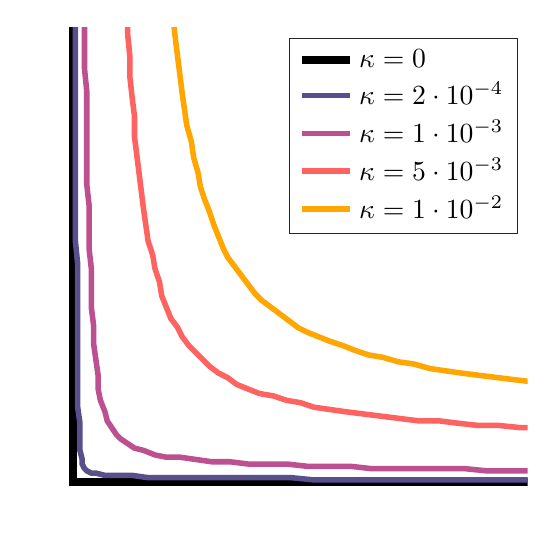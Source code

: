 % This file was created by matlab2tikz.
%
%The latest updates can be retrieved from
%  http://www.mathworks.com/matlabcentral/fileexchange/22022-matlab2tikz-matlab2tikz
%where you can also make suggestions and rate matlab2tikz.
%
% \definecolor{mycolor1}{rgb}{0.85,0.325,0.098}%
% \definecolor{mycolor2}{rgb}{0.929,0.694,0.125}%
% \definecolor{mycolor3}{rgb}{0.494,0.184,0.556}%
% \definecolor{mycolor4}{rgb}{0.466,0.674,0.188}%
\definecolor{mycolor1}{HTML}{58508d}%
\definecolor{mycolor2}{HTML}{bc5090}%
\definecolor{mycolor3}{HTML}{ff6361}%
\definecolor{mycolor4}{HTML}{ffa600}%
%
\begin{tikzpicture}

\begin{axis}[%
width=2.5in,
height=2.5in,
at={(1.648in,0.642in)},
scale only axis,
xmin=-0.52,
xmax=-0.3,
xtick={\empty},
ymin=-0.52,
ymax=-0.3,
ytick={\empty},
axis line style={draw=none},
ticks=none,
axis x line*=bottom,
axis y line*=left,
legend style={legend cell align=left, align=left, draw=white!15!black}
]
\addplot [color=black, line width=3.0pt]
  table[row sep=crcr]{%
-0.5	0\\
-0.5	-0.5\\
0	-0.5\\
};
\addlegendentry{$\kappa=0$}

\addplot [color=mycolor1, line width=2.0pt]
  table[row sep=crcr]{%
-0.499	9.163e-17\\
-0.499	-0.012\\
-0.499	-0.024\\
-0.499	-0.036\\
-0.499	-0.047\\
-0.499	-0.059\\
-0.499	-0.071\\
-0.499	-0.083\\
-0.499	-0.095\\
-0.499	-0.107\\
-0.499	-0.118\\
-0.499	-0.13\\
-0.499	-0.142\\
-0.499	-0.153\\
-0.499	-0.165\\
-0.499	-0.176\\
-0.499	-0.188\\
-0.499	-0.199\\
-0.499	-0.211\\
-0.499	-0.222\\
-0.499	-0.234\\
-0.499	-0.245\\
-0.499	-0.256\\
-0.499	-0.267\\
-0.499	-0.278\\
-0.499	-0.289\\
-0.499	-0.3\\
-0.499	-0.311\\
-0.499	-0.321\\
-0.499	-0.332\\
-0.499	-0.343\\
-0.499	-0.353\\
-0.499	-0.363\\
-0.499	-0.374\\
-0.499	-0.384\\
-0.499	-0.394\\
-0.498	-0.404\\
-0.498	-0.413\\
-0.498	-0.423\\
-0.498	-0.432\\
-0.498	-0.441\\
-0.498	-0.45\\
-0.498	-0.459\\
-0.498	-0.467\\
-0.497	-0.474\\
-0.497	-0.481\\
-0.497	-0.486\\
-0.496	-0.49\\
-0.496	-0.492\\
-0.495	-0.494\\
-0.494	-0.495\\
-0.492	-0.496\\
-0.49	-0.496\\
-0.486	-0.497\\
-0.481	-0.497\\
-0.474	-0.497\\
-0.467	-0.498\\
-0.459	-0.498\\
-0.45	-0.498\\
-0.441	-0.498\\
-0.432	-0.498\\
-0.423	-0.498\\
-0.413	-0.498\\
-0.404	-0.498\\
-0.394	-0.499\\
-0.384	-0.499\\
-0.374	-0.499\\
-0.363	-0.499\\
-0.353	-0.499\\
-0.343	-0.499\\
-0.332	-0.499\\
-0.321	-0.499\\
-0.311	-0.499\\
-0.3	-0.499\\
-0.289	-0.499\\
-0.278	-0.499\\
-0.267	-0.499\\
-0.256	-0.499\\
-0.245	-0.499\\
-0.234	-0.499\\
-0.222	-0.499\\
-0.211	-0.499\\
-0.199	-0.499\\
-0.188	-0.499\\
-0.176	-0.499\\
-0.165	-0.499\\
-0.153	-0.499\\
-0.142	-0.499\\
-0.13	-0.499\\
-0.118	-0.499\\
-0.107	-0.499\\
-0.095	-0.499\\
-0.083	-0.499\\
-0.071	-0.499\\
-0.059	-0.499\\
-0.047	-0.499\\
-0.036	-0.499\\
-0.024	-0.499\\
-0.012	-0.499\\
-1.376e-16	-0.499\\
};
\addlegendentry{$\kappa=2\cdot 10^{-4}$}

\addplot [color=mycolor2, line width=2.0pt]
  table[row sep=crcr]{%
-0.496	9.098e-17\\
-0.496	-0.012\\
-0.496	-0.024\\
-0.496	-0.035\\
-0.496	-0.047\\
-0.496	-0.059\\
-0.496	-0.071\\
-0.496	-0.082\\
-0.496	-0.094\\
-0.496	-0.106\\
-0.496	-0.118\\
-0.496	-0.129\\
-0.496	-0.141\\
-0.496	-0.152\\
-0.496	-0.164\\
-0.496	-0.175\\
-0.496	-0.187\\
-0.496	-0.198\\
-0.496	-0.209\\
-0.495	-0.221\\
-0.495	-0.232\\
-0.495	-0.243\\
-0.495	-0.254\\
-0.495	-0.265\\
-0.495	-0.276\\
-0.495	-0.286\\
-0.495	-0.297\\
-0.495	-0.308\\
-0.495	-0.318\\
-0.494	-0.328\\
-0.494	-0.339\\
-0.494	-0.349\\
-0.494	-0.359\\
-0.494	-0.369\\
-0.493	-0.378\\
-0.493	-0.388\\
-0.493	-0.397\\
-0.492	-0.406\\
-0.492	-0.415\\
-0.492	-0.423\\
-0.491	-0.431\\
-0.491	-0.439\\
-0.49	-0.446\\
-0.489	-0.453\\
-0.489	-0.459\\
-0.488	-0.464\\
-0.486	-0.469\\
-0.485	-0.473\\
-0.483	-0.476\\
-0.481	-0.479\\
-0.479	-0.481\\
-0.476	-0.483\\
-0.473	-0.485\\
-0.469	-0.486\\
-0.464	-0.488\\
-0.459	-0.489\\
-0.453	-0.489\\
-0.446	-0.49\\
-0.439	-0.491\\
-0.431	-0.491\\
-0.423	-0.492\\
-0.415	-0.492\\
-0.406	-0.492\\
-0.397	-0.493\\
-0.388	-0.493\\
-0.378	-0.493\\
-0.369	-0.494\\
-0.359	-0.494\\
-0.349	-0.494\\
-0.339	-0.494\\
-0.328	-0.494\\
-0.318	-0.495\\
-0.308	-0.495\\
-0.297	-0.495\\
-0.286	-0.495\\
-0.276	-0.495\\
-0.265	-0.495\\
-0.254	-0.495\\
-0.243	-0.495\\
-0.232	-0.495\\
-0.221	-0.495\\
-0.209	-0.496\\
-0.198	-0.496\\
-0.187	-0.496\\
-0.175	-0.496\\
-0.164	-0.496\\
-0.152	-0.496\\
-0.141	-0.496\\
-0.129	-0.496\\
-0.118	-0.496\\
-0.106	-0.496\\
-0.094	-0.496\\
-0.082	-0.496\\
-0.071	-0.496\\
-0.059	-0.496\\
-0.047	-0.496\\
-0.035	-0.496\\
-0.024	-0.496\\
-0.012	-0.496\\
-1.369e-16	-0.496\\
};
\addlegendentry{$\kappa=1\cdot 10^{-3}$}

\addplot [color=mycolor3, line width=2.0pt]
  table[row sep=crcr]{%
-0.482	8.838e-17\\
-0.482	-0.011\\
-0.482	-0.023\\
-0.482	-0.034\\
-0.482	-0.046\\
-0.482	-0.057\\
-0.481	-0.068\\
-0.481	-0.08\\
-0.481	-0.091\\
-0.481	-0.102\\
-0.481	-0.114\\
-0.481	-0.125\\
-0.481	-0.136\\
-0.481	-0.147\\
-0.48	-0.158\\
-0.48	-0.169\\
-0.48	-0.18\\
-0.48	-0.191\\
-0.48	-0.202\\
-0.479	-0.212\\
-0.479	-0.223\\
-0.479	-0.233\\
-0.478	-0.244\\
-0.478	-0.254\\
-0.478	-0.264\\
-0.477	-0.274\\
-0.477	-0.284\\
-0.476	-0.294\\
-0.476	-0.303\\
-0.475	-0.313\\
-0.475	-0.322\\
-0.474	-0.331\\
-0.473	-0.339\\
-0.473	-0.348\\
-0.472	-0.356\\
-0.471	-0.364\\
-0.47	-0.372\\
-0.469	-0.38\\
-0.468	-0.387\\
-0.467	-0.394\\
-0.465	-0.4\\
-0.464	-0.406\\
-0.462	-0.412\\
-0.461	-0.418\\
-0.459	-0.423\\
-0.457	-0.428\\
-0.454	-0.432\\
-0.452	-0.436\\
-0.449	-0.44\\
-0.446	-0.443\\
-0.443	-0.446\\
-0.44	-0.449\\
-0.436	-0.452\\
-0.432	-0.454\\
-0.428	-0.457\\
-0.423	-0.459\\
-0.418	-0.461\\
-0.412	-0.462\\
-0.406	-0.464\\
-0.4	-0.465\\
-0.394	-0.467\\
-0.387	-0.468\\
-0.38	-0.469\\
-0.372	-0.47\\
-0.364	-0.471\\
-0.356	-0.472\\
-0.348	-0.473\\
-0.339	-0.473\\
-0.331	-0.474\\
-0.322	-0.475\\
-0.313	-0.475\\
-0.303	-0.476\\
-0.294	-0.476\\
-0.284	-0.477\\
-0.274	-0.477\\
-0.264	-0.478\\
-0.254	-0.478\\
-0.244	-0.478\\
-0.233	-0.479\\
-0.223	-0.479\\
-0.212	-0.479\\
-0.202	-0.48\\
-0.191	-0.48\\
-0.18	-0.48\\
-0.169	-0.48\\
-0.158	-0.48\\
-0.147	-0.481\\
-0.136	-0.481\\
-0.125	-0.481\\
-0.114	-0.481\\
-0.102	-0.481\\
-0.091	-0.481\\
-0.08	-0.481\\
-0.068	-0.481\\
-0.057	-0.482\\
-0.046	-0.482\\
-0.034	-0.482\\
-0.023	-0.482\\
-0.011	-0.482\\
-1.343e-16	-0.482\\
};
\addlegendentry{$\kappa=5\cdot 10^{-3}$}

\addplot [color=mycolor4, line width=2.0pt]
  table[row sep=crcr]{%
-0.466	8.491e-17\\
-0.466	-0.011\\
-0.466	-0.022\\
-0.466	-0.033\\
-0.466	-0.044\\
-0.466	-0.055\\
-0.466	-0.066\\
-0.466	-0.077\\
-0.465	-0.088\\
-0.465	-0.099\\
-0.465	-0.109\\
-0.465	-0.12\\
-0.465	-0.131\\
-0.464	-0.141\\
-0.464	-0.152\\
-0.464	-0.162\\
-0.463	-0.173\\
-0.463	-0.183\\
-0.463	-0.193\\
-0.462	-0.203\\
-0.462	-0.213\\
-0.461	-0.223\\
-0.461	-0.233\\
-0.46	-0.242\\
-0.46	-0.252\\
-0.459	-0.261\\
-0.458	-0.27\\
-0.457	-0.279\\
-0.457	-0.288\\
-0.456	-0.296\\
-0.455	-0.305\\
-0.454	-0.313\\
-0.453	-0.321\\
-0.452	-0.329\\
-0.451	-0.336\\
-0.45	-0.343\\
-0.448	-0.35\\
-0.447	-0.357\\
-0.445	-0.364\\
-0.444	-0.37\\
-0.442	-0.376\\
-0.44	-0.381\\
-0.438	-0.387\\
-0.436	-0.392\\
-0.434	-0.397\\
-0.432	-0.401\\
-0.429	-0.405\\
-0.426	-0.409\\
-0.423	-0.413\\
-0.42	-0.417\\
-0.417	-0.42\\
-0.413	-0.423\\
-0.409	-0.426\\
-0.405	-0.429\\
-0.401	-0.432\\
-0.397	-0.434\\
-0.392	-0.436\\
-0.387	-0.438\\
-0.381	-0.44\\
-0.376	-0.442\\
-0.37	-0.444\\
-0.364	-0.445\\
-0.357	-0.447\\
-0.35	-0.448\\
-0.343	-0.45\\
-0.336	-0.451\\
-0.329	-0.452\\
-0.321	-0.453\\
-0.313	-0.454\\
-0.305	-0.455\\
-0.296	-0.456\\
-0.288	-0.457\\
-0.279	-0.457\\
-0.27	-0.458\\
-0.261	-0.459\\
-0.252	-0.46\\
-0.242	-0.46\\
-0.233	-0.461\\
-0.223	-0.461\\
-0.213	-0.462\\
-0.203	-0.462\\
-0.193	-0.463\\
-0.183	-0.463\\
-0.173	-0.463\\
-0.162	-0.464\\
-0.152	-0.464\\
-0.141	-0.464\\
-0.131	-0.465\\
-0.12	-0.465\\
-0.109	-0.465\\
-0.099	-0.465\\
-0.088	-0.465\\
-0.077	-0.466\\
-0.066	-0.466\\
-0.055	-0.466\\
-0.044	-0.466\\
-0.033	-0.466\\
-0.022	-0.466\\
-0.011	-0.466\\
-1.308e-16	-0.466\\
};
\addlegendentry{$\kappa=1\cdot 10^{-2}$}

\end{axis}
\end{tikzpicture}%